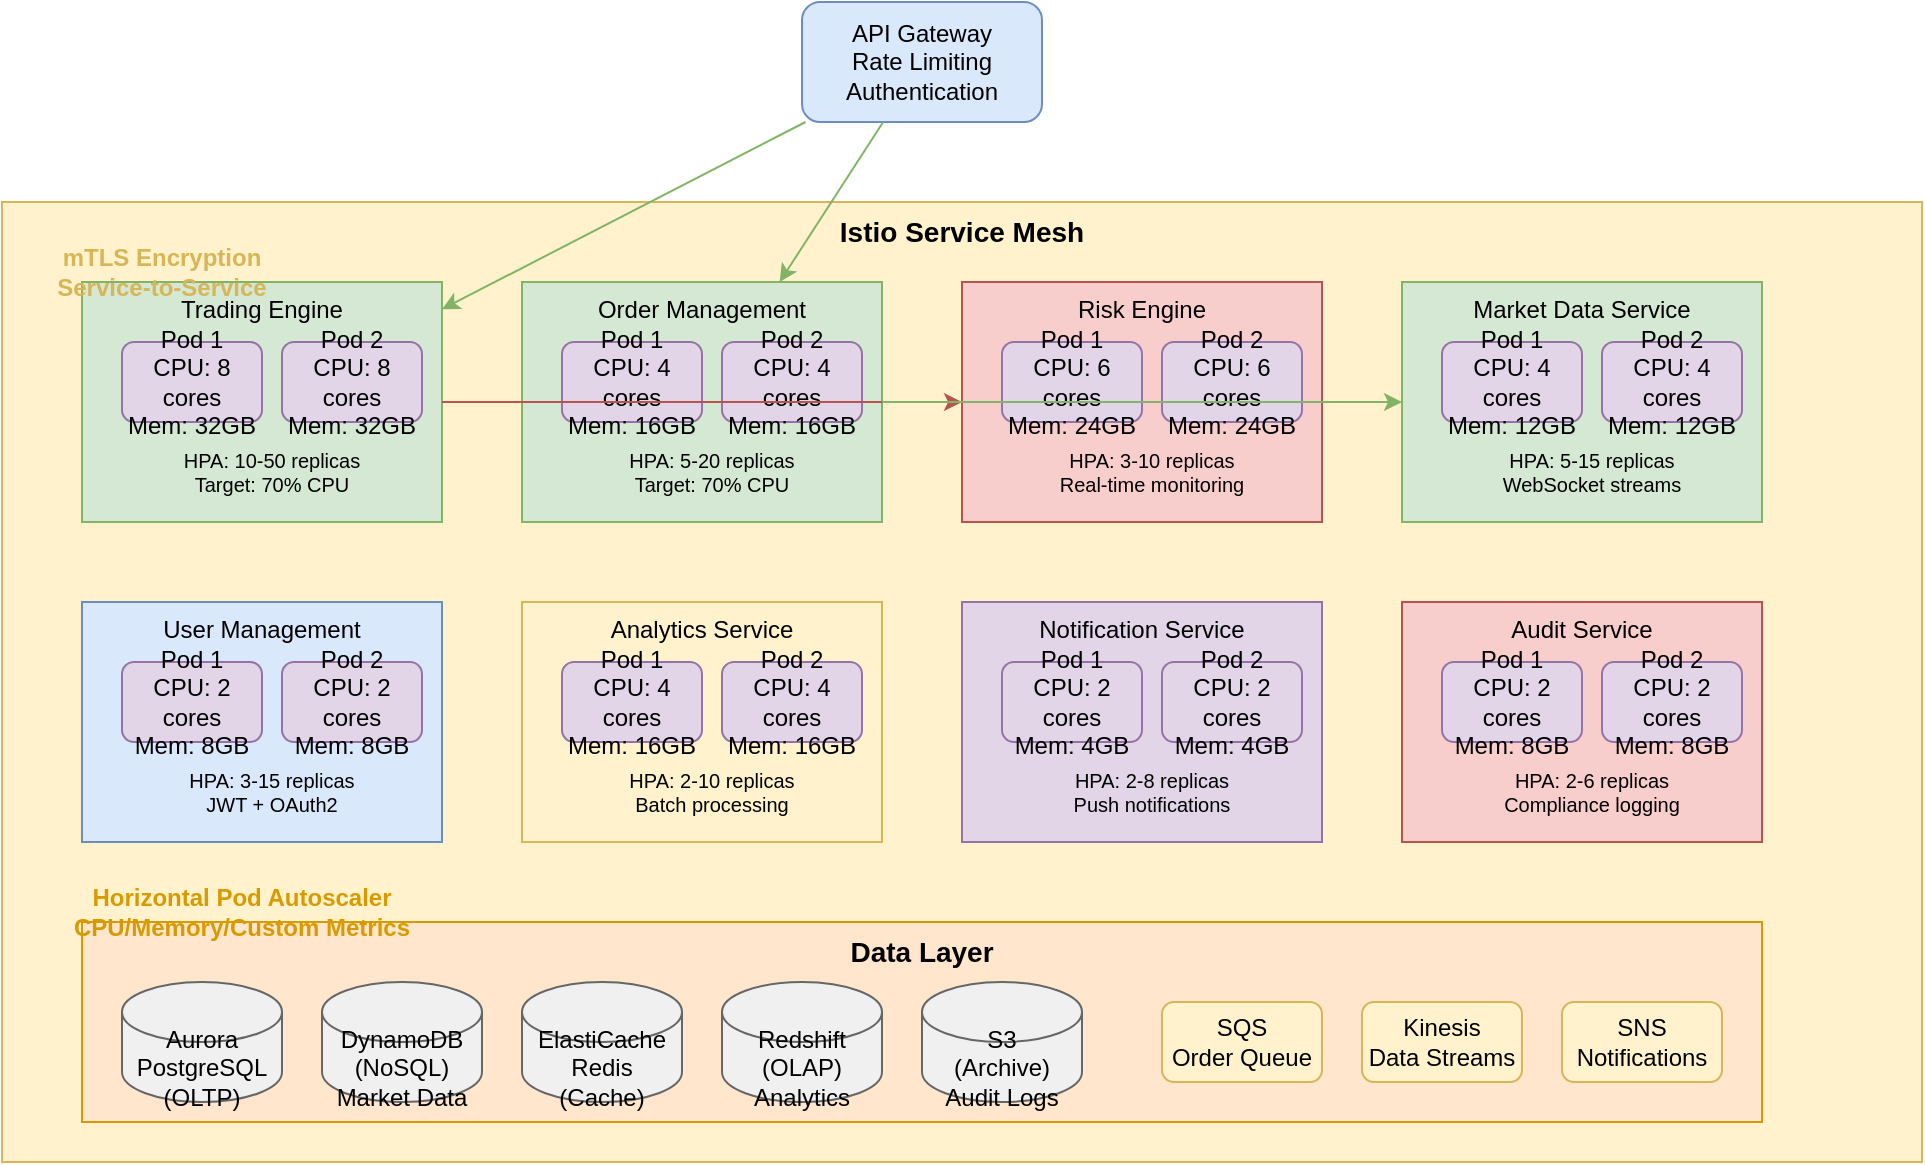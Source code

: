 <mxfile version="22.1.16">
  <diagram name="Microservices Architecture" id="microservices-arch">
    <mxGraphModel dx="1422" dy="794" grid="1" gridSize="10" guides="1" tooltips="1" connect="1" arrows="1" fold="1" page="1" pageScale="1" pageWidth="1169" pageHeight="827" math="0" shadow="0">
      <root>
        <mxCell id="0" />
        <mxCell id="1" parent="0" />
        
        <mxCell id="api-gateway" value="API Gateway&#xa;Rate Limiting&#xa;Authentication" style="rounded=1;whiteSpace=wrap;html=1;fillColor=#dae8fc;strokeColor=#6c8ebf;" vertex="1" parent="1">
          <mxGeometry x="480" y="40" width="120" height="60" as="geometry" />
        </mxCell>
        
        <mxCell id="service-mesh" value="Istio Service Mesh" style="rounded=0;whiteSpace=wrap;html=1;fillColor=#fff2cc;strokeColor=#d6b656;verticalAlign=top;fontSize=14;fontStyle=1;" vertex="1" parent="1">
          <mxGeometry x="80" y="140" width="960" height="480" as="geometry" />
        </mxCell>
        
        <mxCell id="trading-engine-svc" value="Trading Engine" style="rounded=0;whiteSpace=wrap;html=1;fillColor=#d5e8d4;strokeColor=#82b366;verticalAlign=top;" vertex="1" parent="1">
          <mxGeometry x="120" y="180" width="180" height="120" as="geometry" />
        </mxCell>
        
        <mxCell id="trading-pod-1" value="Pod 1&#xa;CPU: 8 cores&#xa;Mem: 32GB" style="rounded=1;whiteSpace=wrap;html=1;fillColor=#e1d5e7;strokeColor=#9673a6;" vertex="1" parent="1">
          <mxGeometry x="140" y="210" width="70" height="40" as="geometry" />
        </mxCell>
        
        <mxCell id="trading-pod-2" value="Pod 2&#xa;CPU: 8 cores&#xa;Mem: 32GB" style="rounded=1;whiteSpace=wrap;html=1;fillColor=#e1d5e7;strokeColor=#9673a6;" vertex="1" parent="1">
          <mxGeometry x="220" y="210" width="70" height="40" as="geometry" />
        </mxCell>
        
        <mxCell id="trading-hpa" value="HPA: 10-50 replicas&#xa;Target: 70% CPU" style="text;html=1;strokeColor=none;fillColor=none;align=center;verticalAlign=middle;whiteSpace=wrap;rounded=0;fontSize=10;" vertex="1" parent="1">
          <mxGeometry x="140" y="260" width="150" height="30" as="geometry" />
        </mxCell>
        
        <mxCell id="order-mgmt-svc" value="Order Management" style="rounded=0;whiteSpace=wrap;html=1;fillColor=#d5e8d4;strokeColor=#82b366;verticalAlign=top;" vertex="1" parent="1">
          <mxGeometry x="340" y="180" width="180" height="120" as="geometry" />
        </mxCell>
        
        <mxCell id="order-pod-1" value="Pod 1&#xa;CPU: 4 cores&#xa;Mem: 16GB" style="rounded=1;whiteSpace=wrap;html=1;fillColor=#e1d5e7;strokeColor=#9673a6;" vertex="1" parent="1">
          <mxGeometry x="360" y="210" width="70" height="40" as="geometry" />
        </mxCell>
        
        <mxCell id="order-pod-2" value="Pod 2&#xa;CPU: 4 cores&#xa;Mem: 16GB" style="rounded=1;whiteSpace=wrap;html=1;fillColor=#e1d5e7;strokeColor=#9673a6;" vertex="1" parent="1">
          <mxGeometry x="440" y="210" width="70" height="40" as="geometry" />
        </mxCell>
        
        <mxCell id="order-hpa" value="HPA: 5-20 replicas&#xa;Target: 70% CPU" style="text;html=1;strokeColor=none;fillColor=none;align=center;verticalAlign=middle;whiteSpace=wrap;rounded=0;fontSize=10;" vertex="1" parent="1">
          <mxGeometry x="360" y="260" width="150" height="30" as="geometry" />
        </mxCell>
        
        <mxCell id="risk-engine-svc" value="Risk Engine" style="rounded=0;whiteSpace=wrap;html=1;fillColor=#f8cecc;strokeColor=#b85450;verticalAlign=top;" vertex="1" parent="1">
          <mxGeometry x="560" y="180" width="180" height="120" as="geometry" />
        </mxCell>
        
        <mxCell id="risk-pod-1" value="Pod 1&#xa;CPU: 6 cores&#xa;Mem: 24GB" style="rounded=1;whiteSpace=wrap;html=1;fillColor=#e1d5e7;strokeColor=#9673a6;" vertex="1" parent="1">
          <mxGeometry x="580" y="210" width="70" height="40" as="geometry" />
        </mxCell>
        
        <mxCell id="risk-pod-2" value="Pod 2&#xa;CPU: 6 cores&#xa;Mem: 24GB" style="rounded=1;whiteSpace=wrap;html=1;fillColor=#e1d5e7;strokeColor=#9673a6;" vertex="1" parent="1">
          <mxGeometry x="660" y="210" width="70" height="40" as="geometry" />
        </mxCell>
        
        <mxCell id="risk-hpa" value="HPA: 3-10 replicas&#xa;Real-time monitoring" style="text;html=1;strokeColor=none;fillColor=none;align=center;verticalAlign=middle;whiteSpace=wrap;rounded=0;fontSize=10;" vertex="1" parent="1">
          <mxGeometry x="580" y="260" width="150" height="30" as="geometry" />
        </mxCell>
        
        <mxCell id="market-data-svc" value="Market Data Service" style="rounded=0;whiteSpace=wrap;html=1;fillColor=#d5e8d4;strokeColor=#82b366;verticalAlign=top;" vertex="1" parent="1">
          <mxGeometry x="780" y="180" width="180" height="120" as="geometry" />
        </mxCell>
        
        <mxCell id="market-pod-1" value="Pod 1&#xa;CPU: 4 cores&#xa;Mem: 12GB" style="rounded=1;whiteSpace=wrap;html=1;fillColor=#e1d5e7;strokeColor=#9673a6;" vertex="1" parent="1">
          <mxGeometry x="800" y="210" width="70" height="40" as="geometry" />
        </mxCell>
        
        <mxCell id="market-pod-2" value="Pod 2&#xa;CPU: 4 cores&#xa;Mem: 12GB" style="rounded=1;whiteSpace=wrap;html=1;fillColor=#e1d5e7;strokeColor=#9673a6;" vertex="1" parent="1">
          <mxGeometry x="880" y="210" width="70" height="40" as="geometry" />
        </mxCell>
        
        <mxCell id="market-hpa" value="HPA: 5-15 replicas&#xa;WebSocket streams" style="text;html=1;strokeColor=none;fillColor=none;align=center;verticalAlign=middle;whiteSpace=wrap;rounded=0;fontSize=10;" vertex="1" parent="1">
          <mxGeometry x="800" y="260" width="150" height="30" as="geometry" />
        </mxCell>
        
        <mxCell id="user-mgmt-svc" value="User Management" style="rounded=0;whiteSpace=wrap;html=1;fillColor=#dae8fc;strokeColor=#6c8ebf;verticalAlign=top;" vertex="1" parent="1">
          <mxGeometry x="120" y="340" width="180" height="120" as="geometry" />
        </mxCell>
        
        <mxCell id="user-pod-1" value="Pod 1&#xa;CPU: 2 cores&#xa;Mem: 8GB" style="rounded=1;whiteSpace=wrap;html=1;fillColor=#e1d5e7;strokeColor=#9673a6;" vertex="1" parent="1">
          <mxGeometry x="140" y="370" width="70" height="40" as="geometry" />
        </mxCell>
        
        <mxCell id="user-pod-2" value="Pod 2&#xa;CPU: 2 cores&#xa;Mem: 8GB" style="rounded=1;whiteSpace=wrap;html=1;fillColor=#e1d5e7;strokeColor=#9673a6;" vertex="1" parent="1">
          <mxGeometry x="220" y="370" width="70" height="40" as="geometry" />
        </mxCell>
        
        <mxCell id="user-hpa" value="HPA: 3-15 replicas&#xa;JWT + OAuth2" style="text;html=1;strokeColor=none;fillColor=none;align=center;verticalAlign=middle;whiteSpace=wrap;rounded=0;fontSize=10;" vertex="1" parent="1">
          <mxGeometry x="140" y="420" width="150" height="30" as="geometry" />
        </mxCell>
        
        <mxCell id="analytics-svc" value="Analytics Service" style="rounded=0;whiteSpace=wrap;html=1;fillColor=#fff2cc;strokeColor=#d6b656;verticalAlign=top;" vertex="1" parent="1">
          <mxGeometry x="340" y="340" width="180" height="120" as="geometry" />
        </mxCell>
        
        <mxCell id="analytics-pod-1" value="Pod 1&#xa;CPU: 4 cores&#xa;Mem: 16GB" style="rounded=1;whiteSpace=wrap;html=1;fillColor=#e1d5e7;strokeColor=#9673a6;" vertex="1" parent="1">
          <mxGeometry x="360" y="370" width="70" height="40" as="geometry" />
        </mxCell>
        
        <mxCell id="analytics-pod-2" value="Pod 2&#xa;CPU: 4 cores&#xa;Mem: 16GB" style="rounded=1;whiteSpace=wrap;html=1;fillColor=#e1d5e7;strokeColor=#9673a6;" vertex="1" parent="1">
          <mxGeometry x="440" y="370" width="70" height="40" as="geometry" />
        </mxCell>
        
        <mxCell id="analytics-hpa" value="HPA: 2-10 replicas&#xa;Batch processing" style="text;html=1;strokeColor=none;fillColor=none;align=center;verticalAlign=middle;whiteSpace=wrap;rounded=0;fontSize=10;" vertex="1" parent="1">
          <mxGeometry x="360" y="420" width="150" height="30" as="geometry" />
        </mxCell>
        
        <mxCell id="notification-svc" value="Notification Service" style="rounded=0;whiteSpace=wrap;html=1;fillColor=#e1d5e7;strokeColor=#9673a6;verticalAlign=top;" vertex="1" parent="1">
          <mxGeometry x="560" y="340" width="180" height="120" as="geometry" />
        </mxCell>
        
        <mxCell id="notif-pod-1" value="Pod 1&#xa;CPU: 2 cores&#xa;Mem: 4GB" style="rounded=1;whiteSpace=wrap;html=1;fillColor=#e1d5e7;strokeColor=#9673a6;" vertex="1" parent="1">
          <mxGeometry x="580" y="370" width="70" height="40" as="geometry" />
        </mxCell>
        
        <mxCell id="notif-pod-2" value="Pod 2&#xa;CPU: 2 cores&#xa;Mem: 4GB" style="rounded=1;whiteSpace=wrap;html=1;fillColor=#e1d5e7;strokeColor=#9673a6;" vertex="1" parent="1">
          <mxGeometry x="660" y="370" width="70" height="40" as="geometry" />
        </mxCell>
        
        <mxCell id="notif-hpa" value="HPA: 2-8 replicas&#xa;Push notifications" style="text;html=1;strokeColor=none;fillColor=none;align=center;verticalAlign=middle;whiteSpace=wrap;rounded=0;fontSize=10;" vertex="1" parent="1">
          <mxGeometry x="580" y="420" width="150" height="30" as="geometry" />
        </mxCell>
        
        <mxCell id="audit-svc" value="Audit Service" style="rounded=0;whiteSpace=wrap;html=1;fillColor=#f8cecc;strokeColor=#b85450;verticalAlign=top;" vertex="1" parent="1">
          <mxGeometry x="780" y="340" width="180" height="120" as="geometry" />
        </mxCell>
        
        <mxCell id="audit-pod-1" value="Pod 1&#xa;CPU: 2 cores&#xa;Mem: 8GB" style="rounded=1;whiteSpace=wrap;html=1;fillColor=#e1d5e7;strokeColor=#9673a6;" vertex="1" parent="1">
          <mxGeometry x="800" y="370" width="70" height="40" as="geometry" />
        </mxCell>
        
        <mxCell id="audit-pod-2" value="Pod 2&#xa;CPU: 2 cores&#xa;Mem: 8GB" style="rounded=1;whiteSpace=wrap;html=1;fillColor=#e1d5e7;strokeColor=#9673a6;" vertex="1" parent="1">
          <mxGeometry x="880" y="370" width="70" height="40" as="geometry" />
        </mxCell>
        
        <mxCell id="audit-hpa" value="HPA: 2-6 replicas&#xa;Compliance logging" style="text;html=1;strokeColor=none;fillColor=none;align=center;verticalAlign=middle;whiteSpace=wrap;rounded=0;fontSize=10;" vertex="1" parent="1">
          <mxGeometry x="800" y="420" width="150" height="30" as="geometry" />
        </mxCell>
        
        <mxCell id="data-layer" value="Data Layer" style="rounded=0;whiteSpace=wrap;html=1;fillColor=#ffe6cc;strokeColor=#d79b00;verticalAlign=top;fontSize=14;fontStyle=1;" vertex="1" parent="1">
          <mxGeometry x="120" y="500" width="840" height="100" as="geometry" />
        </mxCell>
        
        <mxCell id="aurora-db" value="Aurora&#xa;PostgreSQL&#xa;(OLTP)" style="shape=cylinder3;whiteSpace=wrap;html=1;boundedLbl=1;backgroundOutline=1;size=15;fillColor=#f0f0f0;strokeColor=#666666;" vertex="1" parent="1">
          <mxGeometry x="140" y="530" width="80" height="60" as="geometry" />
        </mxCell>
        
        <mxCell id="dynamodb-db" value="DynamoDB&#xa;(NoSQL)&#xa;Market Data" style="shape=cylinder3;whiteSpace=wrap;html=1;boundedLbl=1;backgroundOutline=1;size=15;fillColor=#f0f0f0;strokeColor=#666666;" vertex="1" parent="1">
          <mxGeometry x="240" y="530" width="80" height="60" as="geometry" />
        </mxCell>
        
        <mxCell id="redis-cache" value="ElastiCache&#xa;Redis&#xa;(Cache)" style="shape=cylinder3;whiteSpace=wrap;html=1;boundedLbl=1;backgroundOutline=1;size=15;fillColor=#f0f0f0;strokeColor=#666666;" vertex="1" parent="1">
          <mxGeometry x="340" y="530" width="80" height="60" as="geometry" />
        </mxCell>
        
        <mxCell id="redshift-db" value="Redshift&#xa;(OLAP)&#xa;Analytics" style="shape=cylinder3;whiteSpace=wrap;html=1;boundedLbl=1;backgroundOutline=1;size=15;fillColor=#f0f0f0;strokeColor=#666666;" vertex="1" parent="1">
          <mxGeometry x="440" y="530" width="80" height="60" as="geometry" />
        </mxCell>
        
        <mxCell id="s3-storage" value="S3&#xa;(Archive)&#xa;Audit Logs" style="shape=cylinder3;whiteSpace=wrap;html=1;boundedLbl=1;backgroundOutline=1;size=15;fillColor=#f0f0f0;strokeColor=#666666;" vertex="1" parent="1">
          <mxGeometry x="540" y="530" width="80" height="60" as="geometry" />
        </mxCell>
        
        <mxCell id="sqs-queue" value="SQS&#xa;Order Queue" style="rounded=1;whiteSpace=wrap;html=1;fillColor=#fff2cc;strokeColor=#d6b656;" vertex="1" parent="1">
          <mxGeometry x="660" y="540" width="80" height="40" as="geometry" />
        </mxCell>
        
        <mxCell id="kinesis-stream" value="Kinesis&#xa;Data Streams" style="rounded=1;whiteSpace=wrap;html=1;fillColor=#fff2cc;strokeColor=#d6b656;" vertex="1" parent="1">
          <mxGeometry x="760" y="540" width="80" height="40" as="geometry" />
        </mxCell>
        
        <mxCell id="sns-topic" value="SNS&#xa;Notifications" style="rounded=1;whiteSpace=wrap;html=1;fillColor=#fff2cc;strokeColor=#d6b656;" vertex="1" parent="1">
          <mxGeometry x="860" y="540" width="80" height="40" as="geometry" />
        </mxCell>
        
        <mxCell id="conn1" value="" style="endArrow=classic;html=1;rounded=0;strokeColor=#82b366;" edge="1" parent="1" source="api-gateway" target="trading-engine-svc">
          <mxGeometry width="50" height="50" relative="1" as="geometry">
            <mxPoint x="480" y="100" as="sourcePoint" />
            <mxPoint x="300" y="180" as="targetPoint" />
          </mxGeometry>
        </mxCell>
        
        <mxCell id="conn2" value="" style="endArrow=classic;html=1;rounded=0;strokeColor=#82b366;" edge="1" parent="1" source="api-gateway" target="order-mgmt-svc">
          <mxGeometry width="50" height="50" relative="1" as="geometry">
            <mxPoint x="540" y="100" as="sourcePoint" />
            <mxPoint x="430" y="180" as="targetPoint" />
          </mxGeometry>
        </mxCell>
        
        <mxCell id="conn3" value="" style="endArrow=classic;html=1;rounded=0;strokeColor=#b85450;" edge="1" parent="1" source="trading-engine-svc" target="risk-engine-svc">
          <mxGeometry width="50" height="50" relative="1" as="geometry">
            <mxPoint x="300" y="240" as="sourcePoint" />
            <mxPoint x="560" y="240" as="targetPoint" />
          </mxGeometry>
        </mxCell>
        
        <mxCell id="conn4" value="" style="endArrow=classic;html=1;rounded=0;strokeColor=#82b366;" edge="1" parent="1" source="order-mgmt-svc" target="market-data-svc">
          <mxGeometry width="50" height="50" relative="1" as="geometry">
            <mxPoint x="520" y="240" as="sourcePoint" />
            <mxPoint x="780" y="240" as="targetPoint" />
          </mxGeometry>
        </mxCell>
        
        <mxCell id="mtls-label" value="mTLS Encryption&#xa;Service-to-Service" style="text;html=1;strokeColor=none;fillColor=none;align=center;verticalAlign=middle;whiteSpace=wrap;rounded=0;fontColor=#d6b656;fontStyle=1;" vertex="1" parent="1">
          <mxGeometry x="100" y="160" width="120" height="30" as="geometry" />
        </mxCell>
        
        <mxCell id="autoscale-label" value="Horizontal Pod Autoscaler&#xa;CPU/Memory/Custom Metrics" style="text;html=1;strokeColor=none;fillColor=none;align=center;verticalAlign=middle;whiteSpace=wrap;rounded=0;fontColor=#d79b00;fontStyle=1;" vertex="1" parent="1">
          <mxGeometry x="100" y="480" width="200" height="30" as="geometry" />
        </mxCell>
        
      </root>
    </mxGraphModel>
  </diagram>
</mxfile>